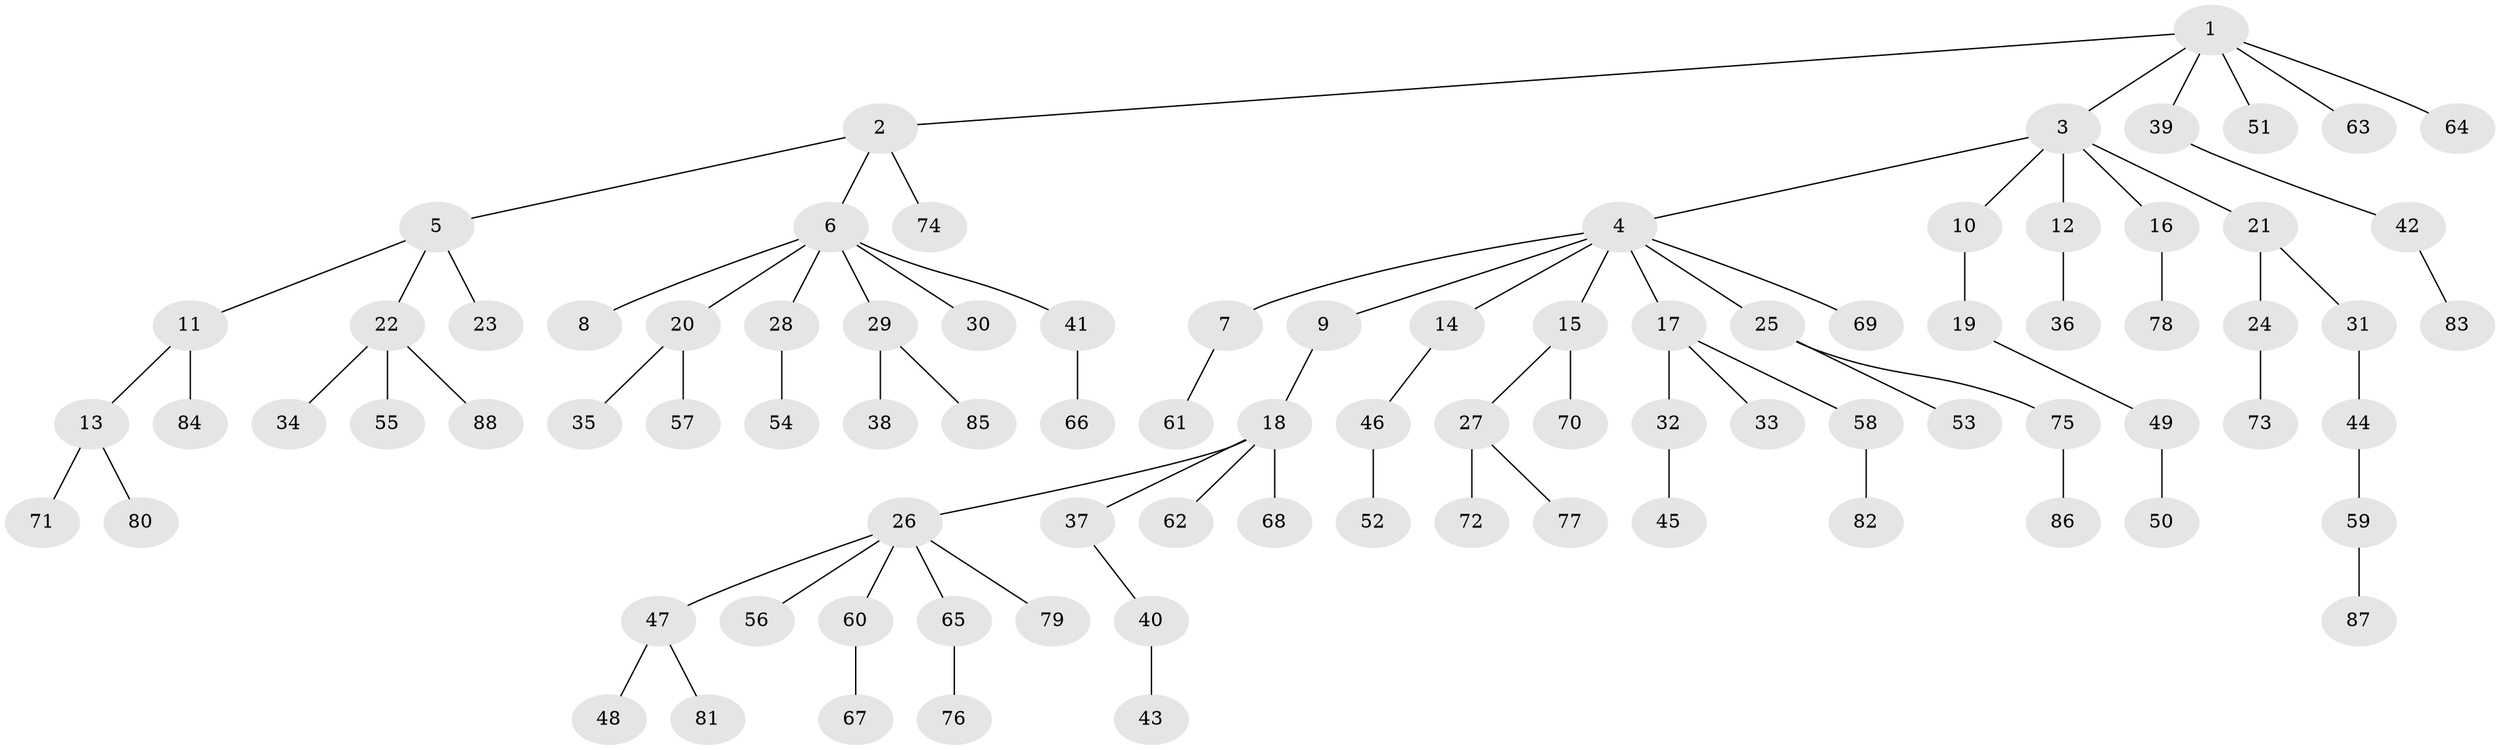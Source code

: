 // Generated by graph-tools (version 1.1) at 2025/02/03/09/25 03:02:26]
// undirected, 88 vertices, 87 edges
graph export_dot {
graph [start="1"]
  node [color=gray90,style=filled];
  1;
  2;
  3;
  4;
  5;
  6;
  7;
  8;
  9;
  10;
  11;
  12;
  13;
  14;
  15;
  16;
  17;
  18;
  19;
  20;
  21;
  22;
  23;
  24;
  25;
  26;
  27;
  28;
  29;
  30;
  31;
  32;
  33;
  34;
  35;
  36;
  37;
  38;
  39;
  40;
  41;
  42;
  43;
  44;
  45;
  46;
  47;
  48;
  49;
  50;
  51;
  52;
  53;
  54;
  55;
  56;
  57;
  58;
  59;
  60;
  61;
  62;
  63;
  64;
  65;
  66;
  67;
  68;
  69;
  70;
  71;
  72;
  73;
  74;
  75;
  76;
  77;
  78;
  79;
  80;
  81;
  82;
  83;
  84;
  85;
  86;
  87;
  88;
  1 -- 2;
  1 -- 3;
  1 -- 39;
  1 -- 51;
  1 -- 63;
  1 -- 64;
  2 -- 5;
  2 -- 6;
  2 -- 74;
  3 -- 4;
  3 -- 10;
  3 -- 12;
  3 -- 16;
  3 -- 21;
  4 -- 7;
  4 -- 9;
  4 -- 14;
  4 -- 15;
  4 -- 17;
  4 -- 25;
  4 -- 69;
  5 -- 11;
  5 -- 22;
  5 -- 23;
  6 -- 8;
  6 -- 20;
  6 -- 28;
  6 -- 29;
  6 -- 30;
  6 -- 41;
  7 -- 61;
  9 -- 18;
  10 -- 19;
  11 -- 13;
  11 -- 84;
  12 -- 36;
  13 -- 71;
  13 -- 80;
  14 -- 46;
  15 -- 27;
  15 -- 70;
  16 -- 78;
  17 -- 32;
  17 -- 33;
  17 -- 58;
  18 -- 26;
  18 -- 37;
  18 -- 62;
  18 -- 68;
  19 -- 49;
  20 -- 35;
  20 -- 57;
  21 -- 24;
  21 -- 31;
  22 -- 34;
  22 -- 55;
  22 -- 88;
  24 -- 73;
  25 -- 53;
  25 -- 75;
  26 -- 47;
  26 -- 56;
  26 -- 60;
  26 -- 65;
  26 -- 79;
  27 -- 72;
  27 -- 77;
  28 -- 54;
  29 -- 38;
  29 -- 85;
  31 -- 44;
  32 -- 45;
  37 -- 40;
  39 -- 42;
  40 -- 43;
  41 -- 66;
  42 -- 83;
  44 -- 59;
  46 -- 52;
  47 -- 48;
  47 -- 81;
  49 -- 50;
  58 -- 82;
  59 -- 87;
  60 -- 67;
  65 -- 76;
  75 -- 86;
}
